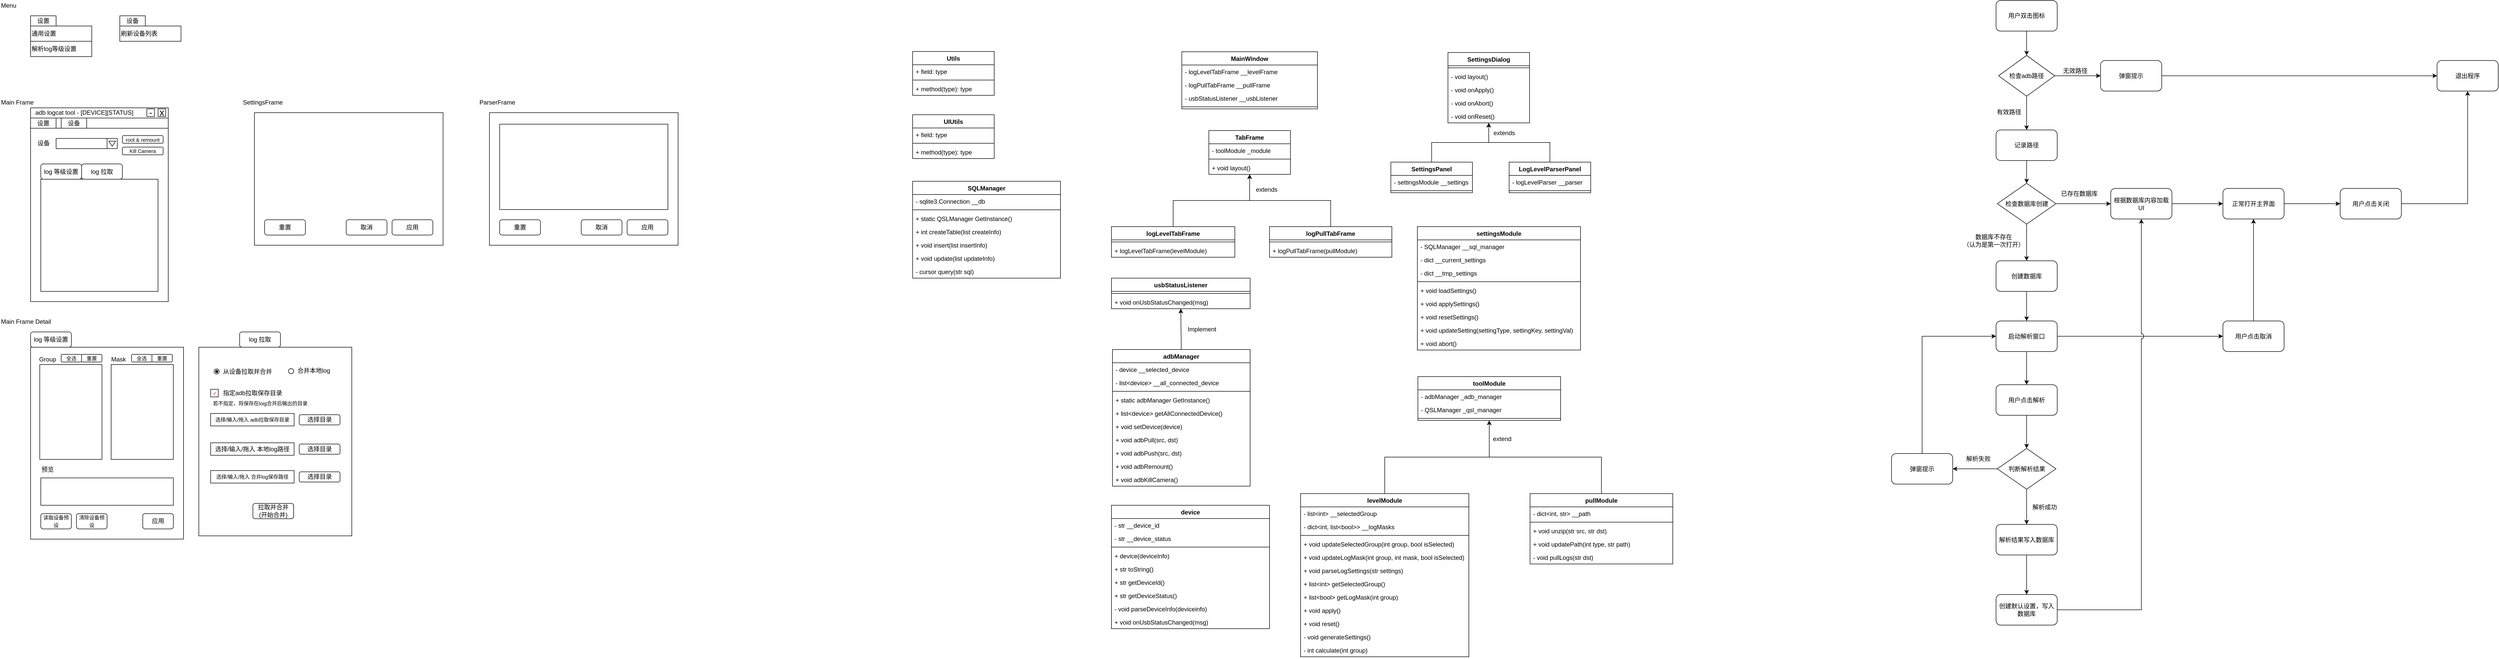 <mxfile version="17.2.4" type="device"><diagram id="E1BWxBgzoYk87WZ7pJSd" name="第 1 页"><mxGraphModel dx="946" dy="620" grid="1" gridSize="10" guides="1" tooltips="1" connect="1" arrows="1" fold="1" page="1" pageScale="1" pageWidth="1169" pageHeight="827" math="0" shadow="0"><root><mxCell id="0"/><mxCell id="1" parent="0"/><mxCell id="M-EVTPEaWG98--eWd3IV-1" value="" style="rounded=0;whiteSpace=wrap;html=1;" parent="1" vertex="1"><mxGeometry x="80" y="250.5" width="270" height="380" as="geometry"/></mxCell><mxCell id="M-EVTPEaWG98--eWd3IV-3" value="" style="rounded=0;whiteSpace=wrap;html=1;" parent="1" vertex="1"><mxGeometry x="80" y="250.5" width="270" height="20" as="geometry"/></mxCell><mxCell id="M-EVTPEaWG98--eWd3IV-4" value="&lt;span style=&quot;font-size: 18px&quot;&gt;-&lt;/span&gt;" style="rounded=0;whiteSpace=wrap;html=1;verticalAlign=middle;" parent="1" vertex="1"><mxGeometry x="308" y="252.5" width="15" height="15" as="geometry"/></mxCell><mxCell id="M-EVTPEaWG98--eWd3IV-6" value="&lt;span style=&quot;font-size: 18px&quot;&gt;x&lt;/span&gt;" style="rounded=0;whiteSpace=wrap;html=1;verticalAlign=middle;" parent="1" vertex="1"><mxGeometry x="330" y="252.5" width="15" height="15" as="geometry"/></mxCell><mxCell id="M-EVTPEaWG98--eWd3IV-7" value="" style="rounded=0;whiteSpace=wrap;html=1;verticalAlign=middle;" parent="1" vertex="1"><mxGeometry x="80" y="270.5" width="270" height="20" as="geometry"/></mxCell><mxCell id="M-EVTPEaWG98--eWd3IV-8" value="adb logcat tool - [DEVICE][STATUS]" style="text;html=1;align=center;verticalAlign=middle;resizable=0;points=[];autosize=1;strokeColor=none;" parent="1" vertex="1"><mxGeometry x="80" y="250" width="210" height="20" as="geometry"/></mxCell><mxCell id="M-EVTPEaWG98--eWd3IV-9" value="设置" style="rounded=0;whiteSpace=wrap;html=1;verticalAlign=middle;" parent="1" vertex="1"><mxGeometry x="80" y="270.5" width="50" height="20" as="geometry"/></mxCell><mxCell id="M-EVTPEaWG98--eWd3IV-10" value="设备" style="rounded=0;whiteSpace=wrap;html=1;verticalAlign=middle;" parent="1" vertex="1"><mxGeometry x="140" y="270.5" width="50" height="20" as="geometry"/></mxCell><mxCell id="M-EVTPEaWG98--eWd3IV-11" value="" style="rounded=0;whiteSpace=wrap;html=1;verticalAlign=middle;" parent="1" vertex="1"><mxGeometry x="130" y="310.5" width="120" height="20" as="geometry"/></mxCell><mxCell id="M-EVTPEaWG98--eWd3IV-12" value="" style="rounded=0;whiteSpace=wrap;html=1;verticalAlign=middle;" parent="1" vertex="1"><mxGeometry x="230" y="310.5" width="20" height="20" as="geometry"/></mxCell><mxCell id="M-EVTPEaWG98--eWd3IV-13" value="" style="triangle;whiteSpace=wrap;html=1;verticalAlign=middle;rotation=90;" parent="1" vertex="1"><mxGeometry x="235" y="314.17" width="10" height="13.33" as="geometry"/></mxCell><mxCell id="M-EVTPEaWG98--eWd3IV-14" value="设备" style="text;html=1;align=center;verticalAlign=middle;resizable=0;points=[];autosize=1;strokeColor=none;" parent="1" vertex="1"><mxGeometry x="85" y="310.17" width="40" height="20" as="geometry"/></mxCell><mxCell id="M-EVTPEaWG98--eWd3IV-15" value="&lt;font style=&quot;font-size: 10px&quot;&gt;root &amp;amp; remount&lt;/font&gt;" style="rounded=1;whiteSpace=wrap;html=1;verticalAlign=middle;" parent="1" vertex="1"><mxGeometry x="260" y="305.01" width="80" height="14.99" as="geometry"/></mxCell><mxCell id="M-EVTPEaWG98--eWd3IV-16" value="" style="rounded=0;whiteSpace=wrap;html=1;verticalAlign=middle;" parent="1" vertex="1"><mxGeometry x="100" y="390.5" width="230" height="220" as="geometry"/></mxCell><mxCell id="M-EVTPEaWG98--eWd3IV-17" value="log 等级设置" style="rounded=1;whiteSpace=wrap;html=1;verticalAlign=middle;" parent="1" vertex="1"><mxGeometry x="100" y="360.5" width="80" height="30" as="geometry"/></mxCell><mxCell id="M-EVTPEaWG98--eWd3IV-18" value="log 拉取" style="rounded=1;whiteSpace=wrap;html=1;verticalAlign=middle;" parent="1" vertex="1"><mxGeometry x="180" y="360.5" width="80" height="30" as="geometry"/></mxCell><mxCell id="M-EVTPEaWG98--eWd3IV-19" value="" style="rounded=0;whiteSpace=wrap;html=1;verticalAlign=middle;" parent="1" vertex="1"><mxGeometry x="80" y="720" width="300" height="376.33" as="geometry"/></mxCell><mxCell id="M-EVTPEaWG98--eWd3IV-20" value="log 等级设置" style="rounded=1;whiteSpace=wrap;html=1;verticalAlign=middle;" parent="1" vertex="1"><mxGeometry x="80" y="690" width="80" height="30" as="geometry"/></mxCell><mxCell id="M-EVTPEaWG98--eWd3IV-21" value="" style="rounded=0;whiteSpace=wrap;html=1;verticalAlign=middle;" parent="1" vertex="1"><mxGeometry x="98" y="754" width="122" height="186" as="geometry"/></mxCell><mxCell id="M-EVTPEaWG98--eWd3IV-23" value="Group" style="text;html=1;align=center;verticalAlign=middle;resizable=0;points=[];autosize=1;strokeColor=none;" parent="1" vertex="1"><mxGeometry x="88" y="734" width="50" height="20" as="geometry"/></mxCell><mxCell id="M-EVTPEaWG98--eWd3IV-24" value="Mask" style="text;html=1;align=center;verticalAlign=middle;resizable=0;points=[];autosize=1;strokeColor=none;" parent="1" vertex="1"><mxGeometry x="232" y="734" width="40" height="20" as="geometry"/></mxCell><mxCell id="M-EVTPEaWG98--eWd3IV-25" value="" style="rounded=0;whiteSpace=wrap;html=1;verticalAlign=middle;" parent="1" vertex="1"><mxGeometry x="100" y="976.33" width="260" height="53.67" as="geometry"/></mxCell><mxCell id="M-EVTPEaWG98--eWd3IV-26" value="预览" style="text;html=1;align=center;verticalAlign=middle;resizable=0;points=[];autosize=1;strokeColor=none;" parent="1" vertex="1"><mxGeometry x="93" y="950" width="40" height="20" as="geometry"/></mxCell><mxCell id="M-EVTPEaWG98--eWd3IV-29" value="&lt;font style=&quot;font-size: 10px&quot;&gt;全选&lt;/font&gt;" style="rounded=1;whiteSpace=wrap;html=1;verticalAlign=middle;" parent="1" vertex="1"><mxGeometry x="140" y="734" width="40" height="15" as="geometry"/></mxCell><mxCell id="M-EVTPEaWG98--eWd3IV-30" value="&lt;font style=&quot;font-size: 10px&quot;&gt;重置&lt;/font&gt;" style="rounded=1;whiteSpace=wrap;html=1;verticalAlign=middle;" parent="1" vertex="1"><mxGeometry x="180" y="734" width="40" height="15" as="geometry"/></mxCell><mxCell id="M-EVTPEaWG98--eWd3IV-31" value="" style="rounded=0;whiteSpace=wrap;html=1;verticalAlign=middle;" parent="1" vertex="1"><mxGeometry x="238" y="754" width="122" height="186" as="geometry"/></mxCell><mxCell id="M-EVTPEaWG98--eWd3IV-35" value="&lt;font style=&quot;font-size: 10px&quot;&gt;全选&lt;/font&gt;" style="rounded=1;whiteSpace=wrap;html=1;verticalAlign=middle;" parent="1" vertex="1"><mxGeometry x="278" y="734" width="40" height="15" as="geometry"/></mxCell><mxCell id="M-EVTPEaWG98--eWd3IV-36" value="&lt;font style=&quot;font-size: 10px&quot;&gt;重置&lt;/font&gt;" style="rounded=1;whiteSpace=wrap;html=1;verticalAlign=middle;" parent="1" vertex="1"><mxGeometry x="318" y="734" width="40" height="15" as="geometry"/></mxCell><mxCell id="M-EVTPEaWG98--eWd3IV-38" value="&lt;font style=&quot;font-size: 10px&quot;&gt;读取设备预设&lt;/font&gt;" style="rounded=1;whiteSpace=wrap;html=1;verticalAlign=middle;" parent="1" vertex="1"><mxGeometry x="100" y="1046.33" width="60" height="30" as="geometry"/></mxCell><mxCell id="M-EVTPEaWG98--eWd3IV-39" value="&lt;font style=&quot;font-size: 10px&quot;&gt;清除设备预设&lt;/font&gt;" style="rounded=1;whiteSpace=wrap;html=1;verticalAlign=middle;" parent="1" vertex="1"><mxGeometry x="170" y="1046.33" width="60" height="30" as="geometry"/></mxCell><mxCell id="M-EVTPEaWG98--eWd3IV-40" value="应用" style="rounded=1;whiteSpace=wrap;html=1;verticalAlign=middle;" parent="1" vertex="1"><mxGeometry x="300" y="1046.33" width="60" height="30" as="geometry"/></mxCell><mxCell id="M-EVTPEaWG98--eWd3IV-41" value="" style="rounded=0;whiteSpace=wrap;html=1;verticalAlign=middle;" parent="1" vertex="1"><mxGeometry x="410" y="720" width="300" height="370" as="geometry"/></mxCell><mxCell id="M-EVTPEaWG98--eWd3IV-56" value="log 拉取" style="rounded=1;whiteSpace=wrap;html=1;verticalAlign=middle;" parent="1" vertex="1"><mxGeometry x="490" y="690" width="80" height="30" as="geometry"/></mxCell><mxCell id="M-EVTPEaWG98--eWd3IV-57" value="" style="ellipse;whiteSpace=wrap;html=1;verticalAlign=middle;" parent="1" vertex="1"><mxGeometry x="586" y="762" width="10" height="10" as="geometry"/></mxCell><mxCell id="M-EVTPEaWG98--eWd3IV-58" value="合并本地log" style="text;html=1;align=center;verticalAlign=middle;resizable=0;points=[];autosize=1;strokeColor=none;" parent="1" vertex="1"><mxGeometry x="595" y="756.33" width="80" height="20" as="geometry"/></mxCell><mxCell id="M-EVTPEaWG98--eWd3IV-62" value="" style="ellipse;whiteSpace=wrap;html=1;verticalAlign=middle;" parent="1" vertex="1"><mxGeometry x="440" y="762.67" width="10" height="10" as="geometry"/></mxCell><mxCell id="M-EVTPEaWG98--eWd3IV-63" value="从设备拉取并合并" style="text;html=1;align=center;verticalAlign=middle;resizable=0;points=[];autosize=1;strokeColor=none;" parent="1" vertex="1"><mxGeometry x="450" y="757.67" width="110" height="20" as="geometry"/></mxCell><mxCell id="M-EVTPEaWG98--eWd3IV-64" value="" style="ellipse;whiteSpace=wrap;html=1;aspect=fixed;verticalAlign=middle;fillColor=#000000;" parent="1" vertex="1"><mxGeometry x="442.5" y="765.17" width="5" height="5" as="geometry"/></mxCell><mxCell id="M-EVTPEaWG98--eWd3IV-65" value="选择/输入/拖入 本地log路径" style="rounded=0;whiteSpace=wrap;html=1;verticalAlign=middle;fillColor=#FFFFFF;" parent="1" vertex="1"><mxGeometry x="433.13" y="907.42" width="163.75" height="24.5" as="geometry"/></mxCell><mxCell id="M-EVTPEaWG98--eWd3IV-66" value="选择目录" style="rounded=1;whiteSpace=wrap;html=1;fillColor=#FFFFFF;verticalAlign=middle;" parent="1" vertex="1"><mxGeometry x="606.88" y="909.92" width="80" height="20" as="geometry"/></mxCell><mxCell id="M-EVTPEaWG98--eWd3IV-67" value="&lt;font style=&quot;font-size: 10px&quot;&gt;选择/输入/拖入 合并log保存路径&lt;/font&gt;" style="rounded=0;whiteSpace=wrap;html=1;verticalAlign=middle;fillColor=#FFFFFF;" parent="1" vertex="1"><mxGeometry x="433.13" y="961.92" width="163.75" height="24.5" as="geometry"/></mxCell><mxCell id="M-EVTPEaWG98--eWd3IV-68" value="选择目录" style="rounded=1;whiteSpace=wrap;html=1;fillColor=#FFFFFF;verticalAlign=middle;" parent="1" vertex="1"><mxGeometry x="606.88" y="964.42" width="80" height="20" as="geometry"/></mxCell><mxCell id="M-EVTPEaWG98--eWd3IV-69" value="拉取并合并&lt;br&gt;(开始合并)" style="rounded=1;whiteSpace=wrap;html=1;fillColor=#FFFFFF;verticalAlign=middle;" parent="1" vertex="1"><mxGeometry x="516" y="1026.33" width="80" height="30" as="geometry"/></mxCell><mxCell id="M-EVTPEaWG98--eWd3IV-70" value="通用设置" style="rounded=0;whiteSpace=wrap;html=1;fillColor=#FFFFFF;verticalAlign=middle;align=left;" parent="1" vertex="1"><mxGeometry x="80" y="90" width="120" height="30" as="geometry"/></mxCell><mxCell id="M-EVTPEaWG98--eWd3IV-72" value="刷新设备列表" style="rounded=0;whiteSpace=wrap;html=1;fillColor=#FFFFFF;verticalAlign=middle;align=left;" parent="1" vertex="1"><mxGeometry x="255" y="90" width="120" height="30" as="geometry"/></mxCell><mxCell id="M-EVTPEaWG98--eWd3IV-73" value="设置" style="rounded=0;whiteSpace=wrap;html=1;verticalAlign=middle;" parent="1" vertex="1"><mxGeometry x="80" y="70" width="50" height="20" as="geometry"/></mxCell><mxCell id="M-EVTPEaWG98--eWd3IV-74" value="设备" style="rounded=0;whiteSpace=wrap;html=1;verticalAlign=middle;" parent="1" vertex="1"><mxGeometry x="255" y="70" width="50" height="20" as="geometry"/></mxCell><mxCell id="M-EVTPEaWG98--eWd3IV-76" value="&lt;font style=&quot;font-size: 10px&quot;&gt;Kill Camera&lt;/font&gt;" style="rounded=1;whiteSpace=wrap;html=1;verticalAlign=middle;" parent="1" vertex="1"><mxGeometry x="260" y="327.5" width="80" height="15.17" as="geometry"/></mxCell><mxCell id="M-EVTPEaWG98--eWd3IV-77" value="Menu" style="text;html=1;align=left;verticalAlign=middle;resizable=0;points=[];autosize=1;strokeColor=none;" parent="1" vertex="1"><mxGeometry x="20" y="40" width="50" height="20" as="geometry"/></mxCell><mxCell id="M-EVTPEaWG98--eWd3IV-78" value="Main Frame" style="text;html=1;align=left;verticalAlign=middle;resizable=0;points=[];autosize=1;strokeColor=none;" parent="1" vertex="1"><mxGeometry x="20" y="230" width="80" height="20" as="geometry"/></mxCell><mxCell id="M-EVTPEaWG98--eWd3IV-79" value="Main Frame Detail" style="text;html=1;align=left;verticalAlign=middle;resizable=0;points=[];autosize=1;strokeColor=none;" parent="1" vertex="1"><mxGeometry x="20" y="660" width="110" height="20" as="geometry"/></mxCell><mxCell id="M-EVTPEaWG98--eWd3IV-80" value="" style="rounded=0;whiteSpace=wrap;html=1;fillColor=#FFFFFF;verticalAlign=middle;" parent="1" vertex="1"><mxGeometry x="519" y="260" width="370" height="260" as="geometry"/></mxCell><mxCell id="M-EVTPEaWG98--eWd3IV-81" value="应用" style="rounded=1;whiteSpace=wrap;html=1;fillColor=#FFFFFF;verticalAlign=middle;" parent="1" vertex="1"><mxGeometry x="789" y="470" width="80" height="30" as="geometry"/></mxCell><mxCell id="M-EVTPEaWG98--eWd3IV-82" value="取消" style="rounded=1;whiteSpace=wrap;html=1;fillColor=#FFFFFF;verticalAlign=middle;" parent="1" vertex="1"><mxGeometry x="699" y="470" width="80" height="30" as="geometry"/></mxCell><mxCell id="M-EVTPEaWG98--eWd3IV-83" value="重置" style="rounded=1;whiteSpace=wrap;html=1;fillColor=#FFFFFF;verticalAlign=middle;" parent="1" vertex="1"><mxGeometry x="539" y="470" width="80" height="30" as="geometry"/></mxCell><mxCell id="M-EVTPEaWG98--eWd3IV-84" value="解析log等级设置" style="rounded=0;whiteSpace=wrap;html=1;fillColor=#FFFFFF;verticalAlign=middle;align=left;" parent="1" vertex="1"><mxGeometry x="80" y="120" width="120" height="30" as="geometry"/></mxCell><mxCell id="M-EVTPEaWG98--eWd3IV-85" value="SettingsFrame" style="text;html=1;align=center;verticalAlign=middle;resizable=0;points=[];autosize=1;strokeColor=none;" parent="1" vertex="1"><mxGeometry x="490" y="230" width="90" height="20" as="geometry"/></mxCell><mxCell id="M-EVTPEaWG98--eWd3IV-86" value="" style="rounded=0;whiteSpace=wrap;html=1;fillColor=#FFFFFF;verticalAlign=middle;" parent="1" vertex="1"><mxGeometry x="980" y="260" width="370" height="260" as="geometry"/></mxCell><mxCell id="M-EVTPEaWG98--eWd3IV-87" value="" style="rounded=0;whiteSpace=wrap;html=1;fillColor=#FFFFFF;verticalAlign=middle;" parent="1" vertex="1"><mxGeometry x="1000" y="282.5" width="330" height="167.5" as="geometry"/></mxCell><mxCell id="M-EVTPEaWG98--eWd3IV-88" value="应用" style="rounded=1;whiteSpace=wrap;html=1;fillColor=#FFFFFF;verticalAlign=middle;" parent="1" vertex="1"><mxGeometry x="1250" y="470" width="80" height="30" as="geometry"/></mxCell><mxCell id="M-EVTPEaWG98--eWd3IV-89" value="取消" style="rounded=1;whiteSpace=wrap;html=1;fillColor=#FFFFFF;verticalAlign=middle;" parent="1" vertex="1"><mxGeometry x="1160" y="470" width="80" height="30" as="geometry"/></mxCell><mxCell id="M-EVTPEaWG98--eWd3IV-90" value="重置" style="rounded=1;whiteSpace=wrap;html=1;fillColor=#FFFFFF;verticalAlign=middle;" parent="1" vertex="1"><mxGeometry x="1000" y="470" width="80" height="30" as="geometry"/></mxCell><mxCell id="M-EVTPEaWG98--eWd3IV-91" value="ParserFrame" style="text;html=1;align=center;verticalAlign=middle;resizable=0;points=[];autosize=1;strokeColor=none;" parent="1" vertex="1"><mxGeometry x="950" y="230" width="90" height="20" as="geometry"/></mxCell><mxCell id="WRnalei7W7AX0aQiEV4--3" value="Utils" style="swimlane;fontStyle=1;align=center;verticalAlign=top;childLayout=stackLayout;horizontal=1;startSize=26;horizontalStack=0;resizeParent=1;resizeParentMax=0;resizeLast=0;collapsible=1;marginBottom=0;" parent="1" vertex="1"><mxGeometry x="1810" y="140" width="160" height="86" as="geometry"/></mxCell><mxCell id="WRnalei7W7AX0aQiEV4--4" value="+ field: type" style="text;strokeColor=none;fillColor=none;align=left;verticalAlign=top;spacingLeft=4;spacingRight=4;overflow=hidden;rotatable=0;points=[[0,0.5],[1,0.5]];portConstraint=eastwest;" parent="WRnalei7W7AX0aQiEV4--3" vertex="1"><mxGeometry y="26" width="160" height="26" as="geometry"/></mxCell><mxCell id="WRnalei7W7AX0aQiEV4--5" value="" style="line;strokeWidth=1;fillColor=none;align=left;verticalAlign=middle;spacingTop=-1;spacingLeft=3;spacingRight=3;rotatable=0;labelPosition=right;points=[];portConstraint=eastwest;" parent="WRnalei7W7AX0aQiEV4--3" vertex="1"><mxGeometry y="52" width="160" height="8" as="geometry"/></mxCell><mxCell id="WRnalei7W7AX0aQiEV4--6" value="+ method(type): type" style="text;strokeColor=none;fillColor=none;align=left;verticalAlign=top;spacingLeft=4;spacingRight=4;overflow=hidden;rotatable=0;points=[[0,0.5],[1,0.5]];portConstraint=eastwest;" parent="WRnalei7W7AX0aQiEV4--3" vertex="1"><mxGeometry y="60" width="160" height="26" as="geometry"/></mxCell><mxCell id="WRnalei7W7AX0aQiEV4--9" value="UIUtils" style="swimlane;fontStyle=1;align=center;verticalAlign=top;childLayout=stackLayout;horizontal=1;startSize=26;horizontalStack=0;resizeParent=1;resizeParentMax=0;resizeLast=0;collapsible=1;marginBottom=0;" parent="1" vertex="1"><mxGeometry x="1810" y="264" width="160" height="86" as="geometry"/></mxCell><mxCell id="WRnalei7W7AX0aQiEV4--10" value="+ field: type" style="text;strokeColor=none;fillColor=none;align=left;verticalAlign=top;spacingLeft=4;spacingRight=4;overflow=hidden;rotatable=0;points=[[0,0.5],[1,0.5]];portConstraint=eastwest;" parent="WRnalei7W7AX0aQiEV4--9" vertex="1"><mxGeometry y="26" width="160" height="26" as="geometry"/></mxCell><mxCell id="WRnalei7W7AX0aQiEV4--11" value="" style="line;strokeWidth=1;fillColor=none;align=left;verticalAlign=middle;spacingTop=-1;spacingLeft=3;spacingRight=3;rotatable=0;labelPosition=right;points=[];portConstraint=eastwest;" parent="WRnalei7W7AX0aQiEV4--9" vertex="1"><mxGeometry y="52" width="160" height="8" as="geometry"/></mxCell><mxCell id="WRnalei7W7AX0aQiEV4--12" value="+ method(type): type" style="text;strokeColor=none;fillColor=none;align=left;verticalAlign=top;spacingLeft=4;spacingRight=4;overflow=hidden;rotatable=0;points=[[0,0.5],[1,0.5]];portConstraint=eastwest;" parent="WRnalei7W7AX0aQiEV4--9" vertex="1"><mxGeometry y="60" width="160" height="26" as="geometry"/></mxCell><mxCell id="WRnalei7W7AX0aQiEV4--13" value="SQLManager" style="swimlane;fontStyle=1;align=center;verticalAlign=top;childLayout=stackLayout;horizontal=1;startSize=26;horizontalStack=0;resizeParent=1;resizeParentMax=0;resizeLast=0;collapsible=1;marginBottom=0;" parent="1" vertex="1"><mxGeometry x="1810" y="394.5" width="290" height="190" as="geometry"/></mxCell><mxCell id="WRnalei7W7AX0aQiEV4--14" value="- sqlite3.Connection __db" style="text;strokeColor=none;fillColor=none;align=left;verticalAlign=top;spacingLeft=4;spacingRight=4;overflow=hidden;rotatable=0;points=[[0,0.5],[1,0.5]];portConstraint=eastwest;" parent="WRnalei7W7AX0aQiEV4--13" vertex="1"><mxGeometry y="26" width="290" height="26" as="geometry"/></mxCell><mxCell id="WRnalei7W7AX0aQiEV4--15" value="" style="line;strokeWidth=1;fillColor=none;align=left;verticalAlign=middle;spacingTop=-1;spacingLeft=3;spacingRight=3;rotatable=0;labelPosition=right;points=[];portConstraint=eastwest;" parent="WRnalei7W7AX0aQiEV4--13" vertex="1"><mxGeometry y="52" width="290" height="8" as="geometry"/></mxCell><mxCell id="WRnalei7W7AX0aQiEV4--16" value="+ static QSLManager GetInstance()" style="text;strokeColor=none;fillColor=none;align=left;verticalAlign=top;spacingLeft=4;spacingRight=4;overflow=hidden;rotatable=0;points=[[0,0.5],[1,0.5]];portConstraint=eastwest;" parent="WRnalei7W7AX0aQiEV4--13" vertex="1"><mxGeometry y="60" width="290" height="26" as="geometry"/></mxCell><mxCell id="7TmRSodoo9nKlyqg3F6T-1" value="+ int createTable(list createInfo)" style="text;strokeColor=none;fillColor=none;align=left;verticalAlign=top;spacingLeft=4;spacingRight=4;overflow=hidden;rotatable=0;points=[[0,0.5],[1,0.5]];portConstraint=eastwest;" parent="WRnalei7W7AX0aQiEV4--13" vertex="1"><mxGeometry y="86" width="290" height="26" as="geometry"/></mxCell><mxCell id="7TmRSodoo9nKlyqg3F6T-2" value="+ void insert(list insertInfo)" style="text;strokeColor=none;fillColor=none;align=left;verticalAlign=top;spacingLeft=4;spacingRight=4;overflow=hidden;rotatable=0;points=[[0,0.5],[1,0.5]];portConstraint=eastwest;" parent="WRnalei7W7AX0aQiEV4--13" vertex="1"><mxGeometry y="112" width="290" height="26" as="geometry"/></mxCell><mxCell id="7TmRSodoo9nKlyqg3F6T-3" value="+ void update(list updateInfo)" style="text;strokeColor=none;fillColor=none;align=left;verticalAlign=top;spacingLeft=4;spacingRight=4;overflow=hidden;rotatable=0;points=[[0,0.5],[1,0.5]];portConstraint=eastwest;" parent="WRnalei7W7AX0aQiEV4--13" vertex="1"><mxGeometry y="138" width="290" height="26" as="geometry"/></mxCell><mxCell id="7TmRSodoo9nKlyqg3F6T-5" value="- cursor query(str sql)" style="text;strokeColor=none;fillColor=none;align=left;verticalAlign=top;spacingLeft=4;spacingRight=4;overflow=hidden;rotatable=0;points=[[0,0.5],[1,0.5]];portConstraint=eastwest;" parent="WRnalei7W7AX0aQiEV4--13" vertex="1"><mxGeometry y="164" width="290" height="26" as="geometry"/></mxCell><mxCell id="ZV-wcsEbRJQroVuW-CFl-142" style="edgeStyle=orthogonalEdgeStyle;rounded=0;jumpStyle=arc;jumpSize=10;orthogonalLoop=1;jettySize=auto;html=1;" parent="1" source="WRnalei7W7AX0aQiEV4--17" target="ZV-wcsEbRJQroVuW-CFl-20" edge="1"><mxGeometry relative="1" as="geometry"/></mxCell><mxCell id="WRnalei7W7AX0aQiEV4--17" value="adbManager" style="swimlane;fontStyle=1;align=center;verticalAlign=top;childLayout=stackLayout;horizontal=1;startSize=26;horizontalStack=0;resizeParent=1;resizeParentMax=0;resizeLast=0;collapsible=1;marginBottom=0;" parent="1" vertex="1"><mxGeometry x="2202" y="724.5" width="270" height="268" as="geometry"/></mxCell><mxCell id="WRnalei7W7AX0aQiEV4--18" value="- device __selected_device" style="text;strokeColor=none;fillColor=none;align=left;verticalAlign=top;spacingLeft=4;spacingRight=4;overflow=hidden;rotatable=0;points=[[0,0.5],[1,0.5]];portConstraint=eastwest;" parent="WRnalei7W7AX0aQiEV4--17" vertex="1"><mxGeometry y="26" width="270" height="26" as="geometry"/></mxCell><mxCell id="ZV-wcsEbRJQroVuW-CFl-7" value="- list&lt;device&gt; __all_connected_device" style="text;strokeColor=none;fillColor=none;align=left;verticalAlign=top;spacingLeft=4;spacingRight=4;overflow=hidden;rotatable=0;points=[[0,0.5],[1,0.5]];portConstraint=eastwest;" parent="WRnalei7W7AX0aQiEV4--17" vertex="1"><mxGeometry y="52" width="270" height="26" as="geometry"/></mxCell><mxCell id="WRnalei7W7AX0aQiEV4--19" value="" style="line;strokeWidth=1;fillColor=none;align=left;verticalAlign=middle;spacingTop=-1;spacingLeft=3;spacingRight=3;rotatable=0;labelPosition=right;points=[];portConstraint=eastwest;" parent="WRnalei7W7AX0aQiEV4--17" vertex="1"><mxGeometry y="78" width="270" height="8" as="geometry"/></mxCell><mxCell id="WRnalei7W7AX0aQiEV4--20" value="+ static adbManager GetInstance()" style="text;strokeColor=none;fillColor=none;align=left;verticalAlign=top;spacingLeft=4;spacingRight=4;overflow=hidden;rotatable=0;points=[[0,0.5],[1,0.5]];portConstraint=eastwest;" parent="WRnalei7W7AX0aQiEV4--17" vertex="1"><mxGeometry y="86" width="270" height="26" as="geometry"/></mxCell><mxCell id="ZV-wcsEbRJQroVuW-CFl-3" value="+ list&lt;device&gt; getAllConnectedDevice()" style="text;strokeColor=none;fillColor=none;align=left;verticalAlign=top;spacingLeft=4;spacingRight=4;overflow=hidden;rotatable=0;points=[[0,0.5],[1,0.5]];portConstraint=eastwest;" parent="WRnalei7W7AX0aQiEV4--17" vertex="1"><mxGeometry y="112" width="270" height="26" as="geometry"/></mxCell><mxCell id="ZV-wcsEbRJQroVuW-CFl-2" value="+ void setDevice(device)" style="text;strokeColor=none;fillColor=none;align=left;verticalAlign=top;spacingLeft=4;spacingRight=4;overflow=hidden;rotatable=0;points=[[0,0.5],[1,0.5]];portConstraint=eastwest;" parent="WRnalei7W7AX0aQiEV4--17" vertex="1"><mxGeometry y="138" width="270" height="26" as="geometry"/></mxCell><mxCell id="ZV-wcsEbRJQroVuW-CFl-1" value="+ void adbPull(src, dst)" style="text;strokeColor=none;fillColor=none;align=left;verticalAlign=top;spacingLeft=4;spacingRight=4;overflow=hidden;rotatable=0;points=[[0,0.5],[1,0.5]];portConstraint=eastwest;" parent="WRnalei7W7AX0aQiEV4--17" vertex="1"><mxGeometry y="164" width="270" height="26" as="geometry"/></mxCell><mxCell id="ZV-wcsEbRJQroVuW-CFl-4" value="+ void adbPush(src, dst)" style="text;strokeColor=none;fillColor=none;align=left;verticalAlign=top;spacingLeft=4;spacingRight=4;overflow=hidden;rotatable=0;points=[[0,0.5],[1,0.5]];portConstraint=eastwest;" parent="WRnalei7W7AX0aQiEV4--17" vertex="1"><mxGeometry y="190" width="270" height="26" as="geometry"/></mxCell><mxCell id="ZV-wcsEbRJQroVuW-CFl-5" value="+ void adbRemount()" style="text;strokeColor=none;fillColor=none;align=left;verticalAlign=top;spacingLeft=4;spacingRight=4;overflow=hidden;rotatable=0;points=[[0,0.5],[1,0.5]];portConstraint=eastwest;" parent="WRnalei7W7AX0aQiEV4--17" vertex="1"><mxGeometry y="216" width="270" height="26" as="geometry"/></mxCell><mxCell id="ZV-wcsEbRJQroVuW-CFl-6" value="+ void adbKillCamera()" style="text;strokeColor=none;fillColor=none;align=left;verticalAlign=top;spacingLeft=4;spacingRight=4;overflow=hidden;rotatable=0;points=[[0,0.5],[1,0.5]];portConstraint=eastwest;" parent="WRnalei7W7AX0aQiEV4--17" vertex="1"><mxGeometry y="242" width="270" height="26" as="geometry"/></mxCell><mxCell id="WRnalei7W7AX0aQiEV4--21" value="device" style="swimlane;fontStyle=1;align=center;verticalAlign=top;childLayout=stackLayout;horizontal=1;startSize=26;horizontalStack=0;resizeParent=1;resizeParentMax=0;resizeLast=0;collapsible=1;marginBottom=0;" parent="1" vertex="1"><mxGeometry x="2200" y="1030" width="310" height="242" as="geometry"/></mxCell><mxCell id="WRnalei7W7AX0aQiEV4--22" value="- str __device_id" style="text;strokeColor=none;fillColor=none;align=left;verticalAlign=top;spacingLeft=4;spacingRight=4;overflow=hidden;rotatable=0;points=[[0,0.5],[1,0.5]];portConstraint=eastwest;" parent="WRnalei7W7AX0aQiEV4--21" vertex="1"><mxGeometry y="26" width="310" height="26" as="geometry"/></mxCell><mxCell id="ZV-wcsEbRJQroVuW-CFl-9" value="- str __device_status" style="text;strokeColor=none;fillColor=none;align=left;verticalAlign=top;spacingLeft=4;spacingRight=4;overflow=hidden;rotatable=0;points=[[0,0.5],[1,0.5]];portConstraint=eastwest;" parent="WRnalei7W7AX0aQiEV4--21" vertex="1"><mxGeometry y="52" width="310" height="26" as="geometry"/></mxCell><mxCell id="WRnalei7W7AX0aQiEV4--23" value="" style="line;strokeWidth=1;fillColor=none;align=left;verticalAlign=middle;spacingTop=-1;spacingLeft=3;spacingRight=3;rotatable=0;labelPosition=right;points=[];portConstraint=eastwest;" parent="WRnalei7W7AX0aQiEV4--21" vertex="1"><mxGeometry y="78" width="310" height="8" as="geometry"/></mxCell><mxCell id="WRnalei7W7AX0aQiEV4--24" value="+ device(deviceInfo)" style="text;strokeColor=none;fillColor=none;align=left;verticalAlign=top;spacingLeft=4;spacingRight=4;overflow=hidden;rotatable=0;points=[[0,0.5],[1,0.5]];portConstraint=eastwest;" parent="WRnalei7W7AX0aQiEV4--21" vertex="1"><mxGeometry y="86" width="310" height="26" as="geometry"/></mxCell><mxCell id="ZV-wcsEbRJQroVuW-CFl-12" value="+ str toString()" style="text;strokeColor=none;fillColor=none;align=left;verticalAlign=top;spacingLeft=4;spacingRight=4;overflow=hidden;rotatable=0;points=[[0,0.5],[1,0.5]];portConstraint=eastwest;" parent="WRnalei7W7AX0aQiEV4--21" vertex="1"><mxGeometry y="112" width="310" height="26" as="geometry"/></mxCell><mxCell id="ZV-wcsEbRJQroVuW-CFl-13" value="+ str getDeviceId()" style="text;strokeColor=none;fillColor=none;align=left;verticalAlign=top;spacingLeft=4;spacingRight=4;overflow=hidden;rotatable=0;points=[[0,0.5],[1,0.5]];portConstraint=eastwest;" parent="WRnalei7W7AX0aQiEV4--21" vertex="1"><mxGeometry y="138" width="310" height="26" as="geometry"/></mxCell><mxCell id="ZV-wcsEbRJQroVuW-CFl-14" value="+ str getDeviceStatus()" style="text;strokeColor=none;fillColor=none;align=left;verticalAlign=top;spacingLeft=4;spacingRight=4;overflow=hidden;rotatable=0;points=[[0,0.5],[1,0.5]];portConstraint=eastwest;" parent="WRnalei7W7AX0aQiEV4--21" vertex="1"><mxGeometry y="164" width="310" height="26" as="geometry"/></mxCell><mxCell id="ZV-wcsEbRJQroVuW-CFl-11" value="- void parseDeviceInfo(deviceinfo)" style="text;strokeColor=none;fillColor=none;align=left;verticalAlign=top;spacingLeft=4;spacingRight=4;overflow=hidden;rotatable=0;points=[[0,0.5],[1,0.5]];portConstraint=eastwest;" parent="WRnalei7W7AX0aQiEV4--21" vertex="1"><mxGeometry y="190" width="310" height="26" as="geometry"/></mxCell><mxCell id="ZV-wcsEbRJQroVuW-CFl-143" value="+ void onUsbStatusChanged(msg)" style="text;strokeColor=none;fillColor=none;align=left;verticalAlign=top;spacingLeft=4;spacingRight=4;overflow=hidden;rotatable=0;points=[[0,0.5],[1,0.5]];portConstraint=eastwest;" parent="WRnalei7W7AX0aQiEV4--21" vertex="1"><mxGeometry y="216" width="310" height="26" as="geometry"/></mxCell><mxCell id="ZV-wcsEbRJQroVuW-CFl-15" value="toolModule" style="swimlane;fontStyle=1;align=center;verticalAlign=top;childLayout=stackLayout;horizontal=1;startSize=26;horizontalStack=0;resizeParent=1;resizeParentMax=0;resizeLast=0;collapsible=1;marginBottom=0;" parent="1" vertex="1"><mxGeometry x="2801" y="777.67" width="280" height="86" as="geometry"/></mxCell><mxCell id="ZV-wcsEbRJQroVuW-CFl-16" value="- adbManager _adb_manager" style="text;strokeColor=none;fillColor=none;align=left;verticalAlign=top;spacingLeft=4;spacingRight=4;overflow=hidden;rotatable=0;points=[[0,0.5],[1,0.5]];portConstraint=eastwest;" parent="ZV-wcsEbRJQroVuW-CFl-15" vertex="1"><mxGeometry y="26" width="280" height="26" as="geometry"/></mxCell><mxCell id="ZV-wcsEbRJQroVuW-CFl-19" value="- QSLManager _qsl_manager" style="text;strokeColor=none;fillColor=none;align=left;verticalAlign=top;spacingLeft=4;spacingRight=4;overflow=hidden;rotatable=0;points=[[0,0.5],[1,0.5]];portConstraint=eastwest;" parent="ZV-wcsEbRJQroVuW-CFl-15" vertex="1"><mxGeometry y="52" width="280" height="26" as="geometry"/></mxCell><mxCell id="ZV-wcsEbRJQroVuW-CFl-17" value="" style="line;strokeWidth=1;fillColor=none;align=left;verticalAlign=middle;spacingTop=-1;spacingLeft=3;spacingRight=3;rotatable=0;labelPosition=right;points=[];portConstraint=eastwest;" parent="ZV-wcsEbRJQroVuW-CFl-15" vertex="1"><mxGeometry y="78" width="280" height="8" as="geometry"/></mxCell><mxCell id="ZV-wcsEbRJQroVuW-CFl-20" value="usbStatusListener" style="swimlane;fontStyle=1;align=center;verticalAlign=top;childLayout=stackLayout;horizontal=1;startSize=26;horizontalStack=0;resizeParent=1;resizeParentMax=0;resizeLast=0;collapsible=1;marginBottom=0;" parent="1" vertex="1"><mxGeometry x="2200" y="584.5" width="272" height="60" as="geometry"/></mxCell><mxCell id="ZV-wcsEbRJQroVuW-CFl-22" value="" style="line;strokeWidth=1;fillColor=none;align=left;verticalAlign=middle;spacingTop=-1;spacingLeft=3;spacingRight=3;rotatable=0;labelPosition=right;points=[];portConstraint=eastwest;" parent="ZV-wcsEbRJQroVuW-CFl-20" vertex="1"><mxGeometry y="26" width="272" height="8" as="geometry"/></mxCell><mxCell id="ZV-wcsEbRJQroVuW-CFl-23" value="+ void onUsbStatusChanged(msg)" style="text;strokeColor=none;fillColor=none;align=left;verticalAlign=top;spacingLeft=4;spacingRight=4;overflow=hidden;rotatable=0;points=[[0,0.5],[1,0.5]];portConstraint=eastwest;" parent="ZV-wcsEbRJQroVuW-CFl-20" vertex="1"><mxGeometry y="34" width="272" height="26" as="geometry"/></mxCell><mxCell id="ZV-wcsEbRJQroVuW-CFl-29" value="Implement" style="text;html=1;align=center;verticalAlign=middle;resizable=0;points=[];autosize=1;strokeColor=none;fillColor=none;" parent="1" vertex="1"><mxGeometry x="2342" y="674.5" width="70" height="20" as="geometry"/></mxCell><mxCell id="ZV-wcsEbRJQroVuW-CFl-30" value="settingsModule" style="swimlane;fontStyle=1;align=center;verticalAlign=top;childLayout=stackLayout;horizontal=1;startSize=26;horizontalStack=0;resizeParent=1;resizeParentMax=0;resizeLast=0;collapsible=1;marginBottom=0;" parent="1" vertex="1"><mxGeometry x="2800" y="483.5" width="320" height="242" as="geometry"/></mxCell><mxCell id="ZV-wcsEbRJQroVuW-CFl-32" value="- SQLManager __sql_manager" style="text;strokeColor=none;fillColor=none;align=left;verticalAlign=top;spacingLeft=4;spacingRight=4;overflow=hidden;rotatable=0;points=[[0,0.5],[1,0.5]];portConstraint=eastwest;" parent="ZV-wcsEbRJQroVuW-CFl-30" vertex="1"><mxGeometry y="26" width="320" height="26" as="geometry"/></mxCell><mxCell id="ZV-wcsEbRJQroVuW-CFl-36" value="- dict __current_settings" style="text;strokeColor=none;fillColor=none;align=left;verticalAlign=top;spacingLeft=4;spacingRight=4;overflow=hidden;rotatable=0;points=[[0,0.5],[1,0.5]];portConstraint=eastwest;" parent="ZV-wcsEbRJQroVuW-CFl-30" vertex="1"><mxGeometry y="52" width="320" height="26" as="geometry"/></mxCell><mxCell id="ZV-wcsEbRJQroVuW-CFl-35" value="- dict __tmp_settings" style="text;strokeColor=none;fillColor=none;align=left;verticalAlign=top;spacingLeft=4;spacingRight=4;overflow=hidden;rotatable=0;points=[[0,0.5],[1,0.5]];portConstraint=eastwest;" parent="ZV-wcsEbRJQroVuW-CFl-30" vertex="1"><mxGeometry y="78" width="320" height="26" as="geometry"/></mxCell><mxCell id="ZV-wcsEbRJQroVuW-CFl-33" value="" style="line;strokeWidth=1;fillColor=none;align=left;verticalAlign=middle;spacingTop=-1;spacingLeft=3;spacingRight=3;rotatable=0;labelPosition=right;points=[];portConstraint=eastwest;" parent="ZV-wcsEbRJQroVuW-CFl-30" vertex="1"><mxGeometry y="104" width="320" height="8" as="geometry"/></mxCell><mxCell id="ZV-wcsEbRJQroVuW-CFl-34" value="+ void loadSettings()" style="text;strokeColor=none;fillColor=none;align=left;verticalAlign=top;spacingLeft=4;spacingRight=4;overflow=hidden;rotatable=0;points=[[0,0.5],[1,0.5]];portConstraint=eastwest;" parent="ZV-wcsEbRJQroVuW-CFl-30" vertex="1"><mxGeometry y="112" width="320" height="26" as="geometry"/></mxCell><mxCell id="ZV-wcsEbRJQroVuW-CFl-37" value="+ void applySettings()" style="text;strokeColor=none;fillColor=none;align=left;verticalAlign=top;spacingLeft=4;spacingRight=4;overflow=hidden;rotatable=0;points=[[0,0.5],[1,0.5]];portConstraint=eastwest;" parent="ZV-wcsEbRJQroVuW-CFl-30" vertex="1"><mxGeometry y="138" width="320" height="26" as="geometry"/></mxCell><mxCell id="ZV-wcsEbRJQroVuW-CFl-38" value="+ void resetSettings()" style="text;strokeColor=none;fillColor=none;align=left;verticalAlign=top;spacingLeft=4;spacingRight=4;overflow=hidden;rotatable=0;points=[[0,0.5],[1,0.5]];portConstraint=eastwest;" parent="ZV-wcsEbRJQroVuW-CFl-30" vertex="1"><mxGeometry y="164" width="320" height="26" as="geometry"/></mxCell><mxCell id="ZV-wcsEbRJQroVuW-CFl-40" value="+ void updateSetting(settingType, settingKey, settingVal)" style="text;strokeColor=none;fillColor=none;align=left;verticalAlign=top;spacingLeft=4;spacingRight=4;overflow=hidden;rotatable=0;points=[[0,0.5],[1,0.5]];portConstraint=eastwest;" parent="ZV-wcsEbRJQroVuW-CFl-30" vertex="1"><mxGeometry y="190" width="320" height="26" as="geometry"/></mxCell><mxCell id="ZV-wcsEbRJQroVuW-CFl-39" value="+ void abort()" style="text;strokeColor=none;fillColor=none;align=left;verticalAlign=top;spacingLeft=4;spacingRight=4;overflow=hidden;rotatable=0;points=[[0,0.5],[1,0.5]];portConstraint=eastwest;" parent="ZV-wcsEbRJQroVuW-CFl-30" vertex="1"><mxGeometry y="216" width="320" height="26" as="geometry"/></mxCell><mxCell id="ZV-wcsEbRJQroVuW-CFl-54" style="edgeStyle=orthogonalEdgeStyle;rounded=0;orthogonalLoop=1;jettySize=auto;html=1;" parent="1" source="ZV-wcsEbRJQroVuW-CFl-41" target="ZV-wcsEbRJQroVuW-CFl-49" edge="1"><mxGeometry relative="1" as="geometry"/></mxCell><mxCell id="ZV-wcsEbRJQroVuW-CFl-41" value="logLevelTabFrame" style="swimlane;fontStyle=1;align=center;verticalAlign=top;childLayout=stackLayout;horizontal=1;startSize=26;horizontalStack=0;resizeParent=1;resizeParentMax=0;resizeLast=0;collapsible=1;marginBottom=0;" parent="1" vertex="1"><mxGeometry x="2200" y="483.5" width="242" height="60" as="geometry"/></mxCell><mxCell id="ZV-wcsEbRJQroVuW-CFl-43" value="" style="line;strokeWidth=1;fillColor=none;align=left;verticalAlign=middle;spacingTop=-1;spacingLeft=3;spacingRight=3;rotatable=0;labelPosition=right;points=[];portConstraint=eastwest;" parent="ZV-wcsEbRJQroVuW-CFl-41" vertex="1"><mxGeometry y="26" width="242" height="8" as="geometry"/></mxCell><mxCell id="7TmRSodoo9nKlyqg3F6T-11" value="+ logLevelTabFrame(levelModule)" style="text;strokeColor=none;fillColor=none;align=left;verticalAlign=top;spacingLeft=4;spacingRight=4;overflow=hidden;rotatable=0;points=[[0,0.5],[1,0.5]];portConstraint=eastwest;" parent="ZV-wcsEbRJQroVuW-CFl-41" vertex="1"><mxGeometry y="34" width="242" height="26" as="geometry"/></mxCell><mxCell id="ZV-wcsEbRJQroVuW-CFl-55" style="edgeStyle=orthogonalEdgeStyle;rounded=0;orthogonalLoop=1;jettySize=auto;html=1;" parent="1" source="ZV-wcsEbRJQroVuW-CFl-45" target="ZV-wcsEbRJQroVuW-CFl-49" edge="1"><mxGeometry relative="1" as="geometry"/></mxCell><mxCell id="ZV-wcsEbRJQroVuW-CFl-45" value="logPullTabFrame" style="swimlane;fontStyle=1;align=center;verticalAlign=top;childLayout=stackLayout;horizontal=1;startSize=26;horizontalStack=0;resizeParent=1;resizeParentMax=0;resizeLast=0;collapsible=1;marginBottom=0;" parent="1" vertex="1"><mxGeometry x="2510" y="483.5" width="240" height="60" as="geometry"/></mxCell><mxCell id="ZV-wcsEbRJQroVuW-CFl-47" value="" style="line;strokeWidth=1;fillColor=none;align=left;verticalAlign=middle;spacingTop=-1;spacingLeft=3;spacingRight=3;rotatable=0;labelPosition=right;points=[];portConstraint=eastwest;" parent="ZV-wcsEbRJQroVuW-CFl-45" vertex="1"><mxGeometry y="26" width="240" height="8" as="geometry"/></mxCell><mxCell id="7TmRSodoo9nKlyqg3F6T-12" value="+ logPullTabFrame(pullModule)" style="text;strokeColor=none;fillColor=none;align=left;verticalAlign=top;spacingLeft=4;spacingRight=4;overflow=hidden;rotatable=0;points=[[0,0.5],[1,0.5]];portConstraint=eastwest;" parent="ZV-wcsEbRJQroVuW-CFl-45" vertex="1"><mxGeometry y="34" width="240" height="26" as="geometry"/></mxCell><mxCell id="ZV-wcsEbRJQroVuW-CFl-49" value="TabFrame" style="swimlane;fontStyle=1;align=center;verticalAlign=top;childLayout=stackLayout;horizontal=1;startSize=26;horizontalStack=0;resizeParent=1;resizeParentMax=0;resizeLast=0;collapsible=1;marginBottom=0;" parent="1" vertex="1"><mxGeometry x="2391" y="295" width="160" height="86" as="geometry"/></mxCell><mxCell id="ZV-wcsEbRJQroVuW-CFl-50" value="- toolModule _module" style="text;strokeColor=none;fillColor=none;align=left;verticalAlign=top;spacingLeft=4;spacingRight=4;overflow=hidden;rotatable=0;points=[[0,0.5],[1,0.5]];portConstraint=eastwest;" parent="ZV-wcsEbRJQroVuW-CFl-49" vertex="1"><mxGeometry y="26" width="160" height="26" as="geometry"/></mxCell><mxCell id="ZV-wcsEbRJQroVuW-CFl-51" value="" style="line;strokeWidth=1;fillColor=none;align=left;verticalAlign=middle;spacingTop=-1;spacingLeft=3;spacingRight=3;rotatable=0;labelPosition=right;points=[];portConstraint=eastwest;" parent="ZV-wcsEbRJQroVuW-CFl-49" vertex="1"><mxGeometry y="52" width="160" height="8" as="geometry"/></mxCell><mxCell id="ZV-wcsEbRJQroVuW-CFl-52" value="+ void layout()" style="text;strokeColor=none;fillColor=none;align=left;verticalAlign=top;spacingLeft=4;spacingRight=4;overflow=hidden;rotatable=0;points=[[0,0.5],[1,0.5]];portConstraint=eastwest;" parent="ZV-wcsEbRJQroVuW-CFl-49" vertex="1"><mxGeometry y="60" width="160" height="26" as="geometry"/></mxCell><mxCell id="ZV-wcsEbRJQroVuW-CFl-57" value="extends" style="text;html=1;align=center;verticalAlign=middle;resizable=0;points=[];autosize=1;strokeColor=none;fillColor=none;" parent="1" vertex="1"><mxGeometry x="2474" y="401" width="60" height="20" as="geometry"/></mxCell><mxCell id="ZV-wcsEbRJQroVuW-CFl-58" value="MainWindow" style="swimlane;fontStyle=1;align=center;verticalAlign=top;childLayout=stackLayout;horizontal=1;startSize=26;horizontalStack=0;resizeParent=1;resizeParentMax=0;resizeLast=0;collapsible=1;marginBottom=0;" parent="1" vertex="1"><mxGeometry x="2338" y="140.5" width="266" height="112" as="geometry"/></mxCell><mxCell id="ZV-wcsEbRJQroVuW-CFl-59" value="- logLevelTabFrame __levelFrame" style="text;strokeColor=none;fillColor=none;align=left;verticalAlign=top;spacingLeft=4;spacingRight=4;overflow=hidden;rotatable=0;points=[[0,0.5],[1,0.5]];portConstraint=eastwest;" parent="ZV-wcsEbRJQroVuW-CFl-58" vertex="1"><mxGeometry y="26" width="266" height="26" as="geometry"/></mxCell><mxCell id="ZV-wcsEbRJQroVuW-CFl-66" value="- logPullTabFrame __pullFrame" style="text;strokeColor=none;fillColor=none;align=left;verticalAlign=top;spacingLeft=4;spacingRight=4;overflow=hidden;rotatable=0;points=[[0,0.5],[1,0.5]];portConstraint=eastwest;" parent="ZV-wcsEbRJQroVuW-CFl-58" vertex="1"><mxGeometry y="52" width="266" height="26" as="geometry"/></mxCell><mxCell id="ZV-wcsEbRJQroVuW-CFl-68" value="- usbStatusListener __usbListener" style="text;strokeColor=none;fillColor=none;align=left;verticalAlign=top;spacingLeft=4;spacingRight=4;overflow=hidden;rotatable=0;points=[[0,0.5],[1,0.5]];portConstraint=eastwest;" parent="ZV-wcsEbRJQroVuW-CFl-58" vertex="1"><mxGeometry y="78" width="266" height="26" as="geometry"/></mxCell><mxCell id="ZV-wcsEbRJQroVuW-CFl-60" value="" style="line;strokeWidth=1;fillColor=none;align=left;verticalAlign=middle;spacingTop=-1;spacingLeft=3;spacingRight=3;rotatable=0;labelPosition=right;points=[];portConstraint=eastwest;" parent="ZV-wcsEbRJQroVuW-CFl-58" vertex="1"><mxGeometry y="104" width="266" height="8" as="geometry"/></mxCell><mxCell id="ZV-wcsEbRJQroVuW-CFl-62" value="SettingsDialog" style="swimlane;fontStyle=1;align=center;verticalAlign=top;childLayout=stackLayout;horizontal=1;startSize=26;horizontalStack=0;resizeParent=1;resizeParentMax=0;resizeLast=0;collapsible=1;marginBottom=0;" parent="1" vertex="1"><mxGeometry x="2860" y="142" width="160" height="138" as="geometry"/></mxCell><mxCell id="ZV-wcsEbRJQroVuW-CFl-64" value="" style="line;strokeWidth=1;fillColor=none;align=left;verticalAlign=middle;spacingTop=-1;spacingLeft=3;spacingRight=3;rotatable=0;labelPosition=right;points=[];portConstraint=eastwest;" parent="ZV-wcsEbRJQroVuW-CFl-62" vertex="1"><mxGeometry y="26" width="160" height="8" as="geometry"/></mxCell><mxCell id="ZV-wcsEbRJQroVuW-CFl-65" value="- void layout()" style="text;strokeColor=none;fillColor=none;align=left;verticalAlign=top;spacingLeft=4;spacingRight=4;overflow=hidden;rotatable=0;points=[[0,0.5],[1,0.5]];portConstraint=eastwest;" parent="ZV-wcsEbRJQroVuW-CFl-62" vertex="1"><mxGeometry y="34" width="160" height="26" as="geometry"/></mxCell><mxCell id="ZV-wcsEbRJQroVuW-CFl-70" value="- void onApply()" style="text;strokeColor=none;fillColor=none;align=left;verticalAlign=top;spacingLeft=4;spacingRight=4;overflow=hidden;rotatable=0;points=[[0,0.5],[1,0.5]];portConstraint=eastwest;" parent="ZV-wcsEbRJQroVuW-CFl-62" vertex="1"><mxGeometry y="60" width="160" height="26" as="geometry"/></mxCell><mxCell id="ZV-wcsEbRJQroVuW-CFl-71" value="- void onAbort()" style="text;strokeColor=none;fillColor=none;align=left;verticalAlign=top;spacingLeft=4;spacingRight=4;overflow=hidden;rotatable=0;points=[[0,0.5],[1,0.5]];portConstraint=eastwest;" parent="ZV-wcsEbRJQroVuW-CFl-62" vertex="1"><mxGeometry y="86" width="160" height="26" as="geometry"/></mxCell><mxCell id="ZV-wcsEbRJQroVuW-CFl-72" value="- void onReset()" style="text;strokeColor=none;fillColor=none;align=left;verticalAlign=top;spacingLeft=4;spacingRight=4;overflow=hidden;rotatable=0;points=[[0,0.5],[1,0.5]];portConstraint=eastwest;" parent="ZV-wcsEbRJQroVuW-CFl-62" vertex="1"><mxGeometry y="112" width="160" height="26" as="geometry"/></mxCell><mxCell id="ZV-wcsEbRJQroVuW-CFl-85" style="edgeStyle=orthogonalEdgeStyle;rounded=0;orthogonalLoop=1;jettySize=auto;html=1;exitX=0.5;exitY=0;exitDx=0;exitDy=0;" parent="1" source="ZV-wcsEbRJQroVuW-CFl-73" target="ZV-wcsEbRJQroVuW-CFl-62" edge="1"><mxGeometry relative="1" as="geometry"/></mxCell><mxCell id="ZV-wcsEbRJQroVuW-CFl-73" value="SettingsPanel" style="swimlane;fontStyle=1;align=center;verticalAlign=top;childLayout=stackLayout;horizontal=1;startSize=26;horizontalStack=0;resizeParent=1;resizeParentMax=0;resizeLast=0;collapsible=1;marginBottom=0;" parent="1" vertex="1"><mxGeometry x="2748" y="357.01" width="160" height="60" as="geometry"/></mxCell><mxCell id="7TmRSodoo9nKlyqg3F6T-6" value="- settingsModule __settings" style="text;strokeColor=none;fillColor=none;align=left;verticalAlign=top;spacingLeft=4;spacingRight=4;overflow=hidden;rotatable=0;points=[[0,0.5],[1,0.5]];portConstraint=eastwest;" parent="ZV-wcsEbRJQroVuW-CFl-73" vertex="1"><mxGeometry y="26" width="160" height="26" as="geometry"/></mxCell><mxCell id="ZV-wcsEbRJQroVuW-CFl-74" value="" style="line;strokeWidth=1;fillColor=none;align=left;verticalAlign=middle;spacingTop=-1;spacingLeft=3;spacingRight=3;rotatable=0;labelPosition=right;points=[];portConstraint=eastwest;" parent="ZV-wcsEbRJQroVuW-CFl-73" vertex="1"><mxGeometry y="52" width="160" height="8" as="geometry"/></mxCell><mxCell id="ZV-wcsEbRJQroVuW-CFl-86" style="edgeStyle=orthogonalEdgeStyle;rounded=0;orthogonalLoop=1;jettySize=auto;html=1;" parent="1" source="ZV-wcsEbRJQroVuW-CFl-137" target="ZV-wcsEbRJQroVuW-CFl-62" edge="1"><mxGeometry relative="1" as="geometry"><mxPoint x="3060" y="357.01" as="sourcePoint"/></mxGeometry></mxCell><mxCell id="ZV-wcsEbRJQroVuW-CFl-87" value="extends" style="text;html=1;align=center;verticalAlign=middle;resizable=0;points=[];autosize=1;strokeColor=none;fillColor=none;" parent="1" vertex="1"><mxGeometry x="2940" y="290" width="60" height="20" as="geometry"/></mxCell><mxCell id="ZV-wcsEbRJQroVuW-CFl-91" value="" style="edgeStyle=orthogonalEdgeStyle;rounded=0;orthogonalLoop=1;jettySize=auto;html=1;" parent="1" source="ZV-wcsEbRJQroVuW-CFl-88" target="ZV-wcsEbRJQroVuW-CFl-89" edge="1"><mxGeometry relative="1" as="geometry"/></mxCell><mxCell id="ZV-wcsEbRJQroVuW-CFl-88" value="用户双击图标" style="rounded=1;whiteSpace=wrap;html=1;" parent="1" vertex="1"><mxGeometry x="3935" y="40" width="120" height="60" as="geometry"/></mxCell><mxCell id="ZV-wcsEbRJQroVuW-CFl-92" value="" style="edgeStyle=orthogonalEdgeStyle;rounded=0;orthogonalLoop=1;jettySize=auto;html=1;" parent="1" source="ZV-wcsEbRJQroVuW-CFl-89" target="ZV-wcsEbRJQroVuW-CFl-90" edge="1"><mxGeometry relative="1" as="geometry"/></mxCell><mxCell id="ZV-wcsEbRJQroVuW-CFl-95" value="" style="edgeStyle=orthogonalEdgeStyle;rounded=0;orthogonalLoop=1;jettySize=auto;html=1;" parent="1" source="ZV-wcsEbRJQroVuW-CFl-89" target="ZV-wcsEbRJQroVuW-CFl-94" edge="1"><mxGeometry relative="1" as="geometry"/></mxCell><mxCell id="ZV-wcsEbRJQroVuW-CFl-89" value="检查adb路径" style="rhombus;whiteSpace=wrap;html=1;" parent="1" vertex="1"><mxGeometry x="3940" y="147.67" width="110" height="80" as="geometry"/></mxCell><mxCell id="ZV-wcsEbRJQroVuW-CFl-103" style="edgeStyle=orthogonalEdgeStyle;rounded=0;orthogonalLoop=1;jettySize=auto;html=1;" parent="1" source="ZV-wcsEbRJQroVuW-CFl-90" target="ZV-wcsEbRJQroVuW-CFl-102" edge="1"><mxGeometry relative="1" as="geometry"/></mxCell><mxCell id="ZV-wcsEbRJQroVuW-CFl-90" value="弹窗提示" style="rounded=1;whiteSpace=wrap;html=1;" parent="1" vertex="1"><mxGeometry x="4140" y="157.67" width="120" height="60" as="geometry"/></mxCell><mxCell id="ZV-wcsEbRJQroVuW-CFl-93" value="无效路径" style="text;html=1;align=center;verticalAlign=middle;resizable=0;points=[];autosize=1;strokeColor=none;fillColor=none;" parent="1" vertex="1"><mxGeometry x="4060" y="167.5" width="60" height="20" as="geometry"/></mxCell><mxCell id="ZV-wcsEbRJQroVuW-CFl-98" value="" style="edgeStyle=orthogonalEdgeStyle;rounded=0;orthogonalLoop=1;jettySize=auto;html=1;" parent="1" source="ZV-wcsEbRJQroVuW-CFl-94" target="ZV-wcsEbRJQroVuW-CFl-97" edge="1"><mxGeometry relative="1" as="geometry"/></mxCell><mxCell id="ZV-wcsEbRJQroVuW-CFl-94" value="记录路径" style="rounded=1;whiteSpace=wrap;html=1;" parent="1" vertex="1"><mxGeometry x="3935" y="293.83" width="120" height="60" as="geometry"/></mxCell><mxCell id="ZV-wcsEbRJQroVuW-CFl-96" value="有效路径" style="text;html=1;align=center;verticalAlign=middle;resizable=0;points=[];autosize=1;strokeColor=none;fillColor=none;" parent="1" vertex="1"><mxGeometry x="3930" y="248.83" width="60" height="20" as="geometry"/></mxCell><mxCell id="ZV-wcsEbRJQroVuW-CFl-104" style="edgeStyle=orthogonalEdgeStyle;rounded=0;orthogonalLoop=1;jettySize=auto;html=1;entryX=0;entryY=0.5;entryDx=0;entryDy=0;" parent="1" source="ZV-wcsEbRJQroVuW-CFl-97" target="ZV-wcsEbRJQroVuW-CFl-99" edge="1"><mxGeometry relative="1" as="geometry"/></mxCell><mxCell id="Z-Tk8WXZrTp3f76WcEGb-4" style="edgeStyle=orthogonalEdgeStyle;rounded=0;orthogonalLoop=1;jettySize=auto;html=1;exitX=0.5;exitY=1;exitDx=0;exitDy=0;entryX=0.5;entryY=0;entryDx=0;entryDy=0;" edge="1" parent="1" source="ZV-wcsEbRJQroVuW-CFl-97" target="ZV-wcsEbRJQroVuW-CFl-112"><mxGeometry relative="1" as="geometry"/></mxCell><mxCell id="ZV-wcsEbRJQroVuW-CFl-97" value="检查数据库创建" style="rhombus;whiteSpace=wrap;html=1;" parent="1" vertex="1"><mxGeometry x="3937.5" y="398.5" width="115" height="80" as="geometry"/></mxCell><mxCell id="ZV-wcsEbRJQroVuW-CFl-106" style="edgeStyle=orthogonalEdgeStyle;rounded=0;orthogonalLoop=1;jettySize=auto;html=1;" parent="1" source="ZV-wcsEbRJQroVuW-CFl-99" target="ZV-wcsEbRJQroVuW-CFl-100" edge="1"><mxGeometry relative="1" as="geometry"/></mxCell><mxCell id="ZV-wcsEbRJQroVuW-CFl-99" value="根据数据库内容加载UI" style="rounded=1;whiteSpace=wrap;html=1;" parent="1" vertex="1"><mxGeometry x="4160" y="408.5" width="120" height="60" as="geometry"/></mxCell><mxCell id="ZV-wcsEbRJQroVuW-CFl-107" style="edgeStyle=orthogonalEdgeStyle;rounded=0;orthogonalLoop=1;jettySize=auto;html=1;entryX=0;entryY=0.5;entryDx=0;entryDy=0;" parent="1" source="ZV-wcsEbRJQroVuW-CFl-100" target="ZV-wcsEbRJQroVuW-CFl-101" edge="1"><mxGeometry relative="1" as="geometry"/></mxCell><mxCell id="ZV-wcsEbRJQroVuW-CFl-100" value="正常打开主界面" style="rounded=1;whiteSpace=wrap;html=1;" parent="1" vertex="1"><mxGeometry x="4380" y="408.5" width="120" height="60" as="geometry"/></mxCell><mxCell id="Z-Tk8WXZrTp3f76WcEGb-2" style="edgeStyle=orthogonalEdgeStyle;rounded=0;orthogonalLoop=1;jettySize=auto;html=1;exitX=1;exitY=0.5;exitDx=0;exitDy=0;" edge="1" parent="1" source="ZV-wcsEbRJQroVuW-CFl-101" target="ZV-wcsEbRJQroVuW-CFl-102"><mxGeometry relative="1" as="geometry"/></mxCell><mxCell id="ZV-wcsEbRJQroVuW-CFl-101" value="用户点击关闭" style="rounded=1;whiteSpace=wrap;html=1;" parent="1" vertex="1"><mxGeometry x="4610" y="408.5" width="120" height="60" as="geometry"/></mxCell><mxCell id="ZV-wcsEbRJQroVuW-CFl-102" value="退出程序" style="rounded=1;whiteSpace=wrap;html=1;" parent="1" vertex="1"><mxGeometry x="4800" y="157.67" width="120" height="60" as="geometry"/></mxCell><mxCell id="ZV-wcsEbRJQroVuW-CFl-105" value="已存在数据库" style="text;html=1;align=center;verticalAlign=middle;resizable=0;points=[];autosize=1;strokeColor=none;fillColor=none;" parent="1" vertex="1"><mxGeometry x="4052.5" y="408.5" width="90" height="20" as="geometry"/></mxCell><mxCell id="ZV-wcsEbRJQroVuW-CFl-119" value="" style="edgeStyle=orthogonalEdgeStyle;rounded=0;orthogonalLoop=1;jettySize=auto;html=1;" parent="1" source="ZV-wcsEbRJQroVuW-CFl-108" target="ZV-wcsEbRJQroVuW-CFl-111" edge="1"><mxGeometry relative="1" as="geometry"/></mxCell><mxCell id="ZV-wcsEbRJQroVuW-CFl-108" value="用户点击解析" style="rounded=1;whiteSpace=wrap;html=1;" parent="1" vertex="1"><mxGeometry x="3935" y="793.5" width="120" height="60" as="geometry"/></mxCell><mxCell id="ZV-wcsEbRJQroVuW-CFl-118" value="" style="edgeStyle=orthogonalEdgeStyle;rounded=0;orthogonalLoop=1;jettySize=auto;html=1;" parent="1" source="ZV-wcsEbRJQroVuW-CFl-109" target="ZV-wcsEbRJQroVuW-CFl-108" edge="1"><mxGeometry relative="1" as="geometry"/></mxCell><mxCell id="ZV-wcsEbRJQroVuW-CFl-131" style="edgeStyle=orthogonalEdgeStyle;rounded=0;orthogonalLoop=1;jettySize=auto;html=1;jumpStyle=arc;jumpSize=10;" parent="1" source="ZV-wcsEbRJQroVuW-CFl-109" target="ZV-wcsEbRJQroVuW-CFl-129" edge="1"><mxGeometry relative="1" as="geometry"/></mxCell><mxCell id="ZV-wcsEbRJQroVuW-CFl-109" value="启动解析窗口" style="rounded=1;whiteSpace=wrap;html=1;" parent="1" vertex="1"><mxGeometry x="3935" y="668.5" width="120" height="60" as="geometry"/></mxCell><mxCell id="ZV-wcsEbRJQroVuW-CFl-116" value="" style="edgeStyle=orthogonalEdgeStyle;rounded=0;orthogonalLoop=1;jettySize=auto;html=1;" parent="1" source="ZV-wcsEbRJQroVuW-CFl-111" target="ZV-wcsEbRJQroVuW-CFl-115" edge="1"><mxGeometry relative="1" as="geometry"/></mxCell><mxCell id="Z-Tk8WXZrTp3f76WcEGb-3" style="edgeStyle=orthogonalEdgeStyle;rounded=0;orthogonalLoop=1;jettySize=auto;html=1;" edge="1" parent="1" source="ZV-wcsEbRJQroVuW-CFl-111" target="ZV-wcsEbRJQroVuW-CFl-113"><mxGeometry relative="1" as="geometry"/></mxCell><mxCell id="ZV-wcsEbRJQroVuW-CFl-111" value="判断解析结果" style="rhombus;whiteSpace=wrap;html=1;" parent="1" vertex="1"><mxGeometry x="3937.5" y="918.5" width="115" height="80" as="geometry"/></mxCell><mxCell id="Z-Tk8WXZrTp3f76WcEGb-6" style="edgeStyle=orthogonalEdgeStyle;rounded=0;orthogonalLoop=1;jettySize=auto;html=1;" edge="1" parent="1" source="ZV-wcsEbRJQroVuW-CFl-112" target="ZV-wcsEbRJQroVuW-CFl-109"><mxGeometry relative="1" as="geometry"/></mxCell><mxCell id="ZV-wcsEbRJQroVuW-CFl-112" value="创建数据库" style="rounded=1;whiteSpace=wrap;html=1;" parent="1" vertex="1"><mxGeometry x="3935" y="550.5" width="120" height="60" as="geometry"/></mxCell><mxCell id="ZV-wcsEbRJQroVuW-CFl-122" value="" style="edgeStyle=orthogonalEdgeStyle;rounded=0;orthogonalLoop=1;jettySize=auto;html=1;" parent="1" source="ZV-wcsEbRJQroVuW-CFl-113" target="ZV-wcsEbRJQroVuW-CFl-114" edge="1"><mxGeometry relative="1" as="geometry"/></mxCell><mxCell id="ZV-wcsEbRJQroVuW-CFl-113" value="解析结果写入数据库" style="rounded=1;whiteSpace=wrap;html=1;" parent="1" vertex="1"><mxGeometry x="3935" y="1067.5" width="120" height="60" as="geometry"/></mxCell><mxCell id="ZV-wcsEbRJQroVuW-CFl-123" style="edgeStyle=orthogonalEdgeStyle;rounded=0;orthogonalLoop=1;jettySize=auto;html=1;exitX=1;exitY=0.5;exitDx=0;exitDy=0;jumpStyle=arc;jumpSize=10;" parent="1" source="ZV-wcsEbRJQroVuW-CFl-114" target="ZV-wcsEbRJQroVuW-CFl-99" edge="1"><mxGeometry relative="1" as="geometry"/></mxCell><mxCell id="ZV-wcsEbRJQroVuW-CFl-114" value="创建默认设置，写入数据库" style="rounded=1;whiteSpace=wrap;html=1;" parent="1" vertex="1"><mxGeometry x="3935" y="1205" width="120" height="60" as="geometry"/></mxCell><mxCell id="ZV-wcsEbRJQroVuW-CFl-124" style="edgeStyle=orthogonalEdgeStyle;rounded=0;orthogonalLoop=1;jettySize=auto;html=1;entryX=0;entryY=0.5;entryDx=0;entryDy=0;" parent="1" source="ZV-wcsEbRJQroVuW-CFl-115" target="ZV-wcsEbRJQroVuW-CFl-109" edge="1"><mxGeometry relative="1" as="geometry"><Array as="points"><mxPoint x="3790" y="698.5"/></Array></mxGeometry></mxCell><mxCell id="ZV-wcsEbRJQroVuW-CFl-115" value="弹窗提示" style="rounded=1;whiteSpace=wrap;html=1;" parent="1" vertex="1"><mxGeometry x="3730" y="928.5" width="120" height="60" as="geometry"/></mxCell><mxCell id="ZV-wcsEbRJQroVuW-CFl-125" value="解析失败" style="text;html=1;align=center;verticalAlign=middle;resizable=0;points=[];autosize=1;strokeColor=none;fillColor=none;" parent="1" vertex="1"><mxGeometry x="3870" y="928.5" width="60" height="20" as="geometry"/></mxCell><mxCell id="ZV-wcsEbRJQroVuW-CFl-126" value="解析成功" style="text;html=1;align=center;verticalAlign=middle;resizable=0;points=[];autosize=1;strokeColor=none;fillColor=none;" parent="1" vertex="1"><mxGeometry x="4000" y="1023.5" width="60" height="20" as="geometry"/></mxCell><mxCell id="ZV-wcsEbRJQroVuW-CFl-127" value="数据库不存在&lt;br&gt;（认为是第一次打开）" style="text;html=1;align=center;verticalAlign=middle;resizable=0;points=[];autosize=1;strokeColor=none;fillColor=none;" parent="1" vertex="1"><mxGeometry x="3860" y="495.5" width="140" height="30" as="geometry"/></mxCell><mxCell id="Z-Tk8WXZrTp3f76WcEGb-1" style="edgeStyle=orthogonalEdgeStyle;rounded=0;orthogonalLoop=1;jettySize=auto;html=1;" edge="1" parent="1" source="ZV-wcsEbRJQroVuW-CFl-129" target="ZV-wcsEbRJQroVuW-CFl-100"><mxGeometry relative="1" as="geometry"/></mxCell><mxCell id="ZV-wcsEbRJQroVuW-CFl-129" value="用户点击取消" style="rounded=1;whiteSpace=wrap;html=1;" parent="1" vertex="1"><mxGeometry x="4380" y="668.5" width="120" height="60" as="geometry"/></mxCell><mxCell id="ZV-wcsEbRJQroVuW-CFl-137" value="LogLevelParserPanel" style="swimlane;fontStyle=1;align=center;verticalAlign=top;childLayout=stackLayout;horizontal=1;startSize=26;horizontalStack=0;resizeParent=1;resizeParentMax=0;resizeLast=0;collapsible=1;marginBottom=0;" parent="1" vertex="1"><mxGeometry x="2980" y="357.01" width="160" height="60" as="geometry"/></mxCell><mxCell id="ZV-wcsEbRJQroVuW-CFl-138" value="- logLevelParser __parser" style="text;strokeColor=none;fillColor=none;align=left;verticalAlign=top;spacingLeft=4;spacingRight=4;overflow=hidden;rotatable=0;points=[[0,0.5],[1,0.5]];portConstraint=eastwest;" parent="ZV-wcsEbRJQroVuW-CFl-137" vertex="1"><mxGeometry y="26" width="160" height="26" as="geometry"/></mxCell><mxCell id="ZV-wcsEbRJQroVuW-CFl-139" value="" style="line;strokeWidth=1;fillColor=none;align=left;verticalAlign=middle;spacingTop=-1;spacingLeft=3;spacingRight=3;rotatable=0;labelPosition=right;points=[];portConstraint=eastwest;" parent="ZV-wcsEbRJQroVuW-CFl-137" vertex="1"><mxGeometry y="52" width="160" height="8" as="geometry"/></mxCell><mxCell id="ZV-wcsEbRJQroVuW-CFl-161" style="edgeStyle=orthogonalEdgeStyle;rounded=0;jumpStyle=arc;jumpSize=10;orthogonalLoop=1;jettySize=auto;html=1;" parent="1" source="ZV-wcsEbRJQroVuW-CFl-152" target="ZV-wcsEbRJQroVuW-CFl-15" edge="1"><mxGeometry relative="1" as="geometry"/></mxCell><mxCell id="ZV-wcsEbRJQroVuW-CFl-152" value="levelModule" style="swimlane;fontStyle=1;align=center;verticalAlign=top;childLayout=stackLayout;horizontal=1;startSize=26;horizontalStack=0;resizeParent=1;resizeParentMax=0;resizeLast=0;collapsible=1;marginBottom=0;" parent="1" vertex="1"><mxGeometry x="2571" y="1007.17" width="330" height="320" as="geometry"/></mxCell><mxCell id="ZV-wcsEbRJQroVuW-CFl-166" value="- list&lt;int&gt; __selectedGroup" style="text;strokeColor=none;fillColor=none;align=left;verticalAlign=top;spacingLeft=4;spacingRight=4;overflow=hidden;rotatable=0;points=[[0,0.5],[1,0.5]];portConstraint=eastwest;" parent="ZV-wcsEbRJQroVuW-CFl-152" vertex="1"><mxGeometry y="26" width="330" height="26" as="geometry"/></mxCell><mxCell id="ZV-wcsEbRJQroVuW-CFl-167" value="- dict&lt;int, list&lt;bool&gt;&gt; __logMasks" style="text;strokeColor=none;fillColor=none;align=left;verticalAlign=top;spacingLeft=4;spacingRight=4;overflow=hidden;rotatable=0;points=[[0,0.5],[1,0.5]];portConstraint=eastwest;" parent="ZV-wcsEbRJQroVuW-CFl-152" vertex="1"><mxGeometry y="52" width="330" height="26" as="geometry"/></mxCell><mxCell id="ZV-wcsEbRJQroVuW-CFl-155" value="" style="line;strokeWidth=1;fillColor=none;align=left;verticalAlign=middle;spacingTop=-1;spacingLeft=3;spacingRight=3;rotatable=0;labelPosition=right;points=[];portConstraint=eastwest;" parent="ZV-wcsEbRJQroVuW-CFl-152" vertex="1"><mxGeometry y="78" width="330" height="8" as="geometry"/></mxCell><mxCell id="ZV-wcsEbRJQroVuW-CFl-164" value="+ void updateSelectedGroup(int group, bool isSelected)" style="text;strokeColor=none;fillColor=none;align=left;verticalAlign=top;spacingLeft=4;spacingRight=4;overflow=hidden;rotatable=0;points=[[0,0.5],[1,0.5]];portConstraint=eastwest;" parent="ZV-wcsEbRJQroVuW-CFl-152" vertex="1"><mxGeometry y="86" width="330" height="26" as="geometry"/></mxCell><mxCell id="ZV-wcsEbRJQroVuW-CFl-168" value="+ void updateLogMask(int group, int mask, bool isSelected)" style="text;strokeColor=none;fillColor=none;align=left;verticalAlign=top;spacingLeft=4;spacingRight=4;overflow=hidden;rotatable=0;points=[[0,0.5],[1,0.5]];portConstraint=eastwest;" parent="ZV-wcsEbRJQroVuW-CFl-152" vertex="1"><mxGeometry y="112" width="330" height="26" as="geometry"/></mxCell><mxCell id="ZV-wcsEbRJQroVuW-CFl-170" value="+ void parseLogSettings(str settings)" style="text;strokeColor=none;fillColor=none;align=left;verticalAlign=top;spacingLeft=4;spacingRight=4;overflow=hidden;rotatable=0;points=[[0,0.5],[1,0.5]];portConstraint=eastwest;" parent="ZV-wcsEbRJQroVuW-CFl-152" vertex="1"><mxGeometry y="138" width="330" height="26" as="geometry"/></mxCell><mxCell id="ZV-wcsEbRJQroVuW-CFl-171" value="+ list&lt;int&gt; getSelectedGroup()" style="text;strokeColor=none;fillColor=none;align=left;verticalAlign=top;spacingLeft=4;spacingRight=4;overflow=hidden;rotatable=0;points=[[0,0.5],[1,0.5]];portConstraint=eastwest;" parent="ZV-wcsEbRJQroVuW-CFl-152" vertex="1"><mxGeometry y="164" width="330" height="26" as="geometry"/></mxCell><mxCell id="ZV-wcsEbRJQroVuW-CFl-172" value="+ list&lt;bool&gt; getLogMask(int group)" style="text;strokeColor=none;fillColor=none;align=left;verticalAlign=top;spacingLeft=4;spacingRight=4;overflow=hidden;rotatable=0;points=[[0,0.5],[1,0.5]];portConstraint=eastwest;" parent="ZV-wcsEbRJQroVuW-CFl-152" vertex="1"><mxGeometry y="190" width="330" height="26" as="geometry"/></mxCell><mxCell id="ZV-wcsEbRJQroVuW-CFl-169" value="+ void apply()" style="text;strokeColor=none;fillColor=none;align=left;verticalAlign=top;spacingLeft=4;spacingRight=4;overflow=hidden;rotatable=0;points=[[0,0.5],[1,0.5]];portConstraint=eastwest;" parent="ZV-wcsEbRJQroVuW-CFl-152" vertex="1"><mxGeometry y="216" width="330" height="26" as="geometry"/></mxCell><mxCell id="ZV-wcsEbRJQroVuW-CFl-173" value="+ void reset()" style="text;strokeColor=none;fillColor=none;align=left;verticalAlign=top;spacingLeft=4;spacingRight=4;overflow=hidden;rotatable=0;points=[[0,0.5],[1,0.5]];portConstraint=eastwest;" parent="ZV-wcsEbRJQroVuW-CFl-152" vertex="1"><mxGeometry y="242" width="330" height="26" as="geometry"/></mxCell><mxCell id="ZV-wcsEbRJQroVuW-CFl-175" value="- void generateSettings()" style="text;strokeColor=none;fillColor=none;align=left;verticalAlign=top;spacingLeft=4;spacingRight=4;overflow=hidden;rotatable=0;points=[[0,0.5],[1,0.5]];portConstraint=eastwest;" parent="ZV-wcsEbRJQroVuW-CFl-152" vertex="1"><mxGeometry y="268" width="330" height="26" as="geometry"/></mxCell><mxCell id="ZV-wcsEbRJQroVuW-CFl-174" value="- int calculate(int group)" style="text;strokeColor=none;fillColor=none;align=left;verticalAlign=top;spacingLeft=4;spacingRight=4;overflow=hidden;rotatable=0;points=[[0,0.5],[1,0.5]];portConstraint=eastwest;" parent="ZV-wcsEbRJQroVuW-CFl-152" vertex="1"><mxGeometry y="294" width="330" height="26" as="geometry"/></mxCell><mxCell id="ZV-wcsEbRJQroVuW-CFl-162" style="edgeStyle=orthogonalEdgeStyle;rounded=0;jumpStyle=arc;jumpSize=10;orthogonalLoop=1;jettySize=auto;html=1;" parent="1" source="ZV-wcsEbRJQroVuW-CFl-157" target="ZV-wcsEbRJQroVuW-CFl-15" edge="1"><mxGeometry relative="1" as="geometry"/></mxCell><mxCell id="ZV-wcsEbRJQroVuW-CFl-157" value="pullModule" style="swimlane;fontStyle=1;align=center;verticalAlign=top;childLayout=stackLayout;horizontal=1;startSize=26;horizontalStack=0;resizeParent=1;resizeParentMax=0;resizeLast=0;collapsible=1;marginBottom=0;" parent="1" vertex="1"><mxGeometry x="3021" y="1007.17" width="280" height="138" as="geometry"/></mxCell><mxCell id="ZV-wcsEbRJQroVuW-CFl-183" value="- dict&lt;int, str&gt; __path" style="text;strokeColor=none;fillColor=none;align=left;verticalAlign=top;spacingLeft=4;spacingRight=4;overflow=hidden;rotatable=0;points=[[0,0.5],[1,0.5]];portConstraint=eastwest;" parent="ZV-wcsEbRJQroVuW-CFl-157" vertex="1"><mxGeometry y="26" width="280" height="26" as="geometry"/></mxCell><mxCell id="ZV-wcsEbRJQroVuW-CFl-158" value="" style="line;strokeWidth=1;fillColor=none;align=left;verticalAlign=middle;spacingTop=-1;spacingLeft=3;spacingRight=3;rotatable=0;labelPosition=right;points=[];portConstraint=eastwest;" parent="ZV-wcsEbRJQroVuW-CFl-157" vertex="1"><mxGeometry y="52" width="280" height="8" as="geometry"/></mxCell><mxCell id="ZV-wcsEbRJQroVuW-CFl-165" value="+ void unzip(str src, str dst)" style="text;strokeColor=none;fillColor=none;align=left;verticalAlign=top;spacingLeft=4;spacingRight=4;overflow=hidden;rotatable=0;points=[[0,0.5],[1,0.5]];portConstraint=eastwest;" parent="ZV-wcsEbRJQroVuW-CFl-157" vertex="1"><mxGeometry y="60" width="280" height="26" as="geometry"/></mxCell><mxCell id="ZV-wcsEbRJQroVuW-CFl-184" value="+ void updatePath(int type, str path)" style="text;strokeColor=none;fillColor=none;align=left;verticalAlign=top;spacingLeft=4;spacingRight=4;overflow=hidden;rotatable=0;points=[[0,0.5],[1,0.5]];portConstraint=eastwest;" parent="ZV-wcsEbRJQroVuW-CFl-157" vertex="1"><mxGeometry y="86" width="280" height="26" as="geometry"/></mxCell><mxCell id="ZV-wcsEbRJQroVuW-CFl-182" value="- void pullLogs(str dst)" style="text;strokeColor=none;fillColor=none;align=left;verticalAlign=top;spacingLeft=4;spacingRight=4;overflow=hidden;rotatable=0;points=[[0,0.5],[1,0.5]];portConstraint=eastwest;" parent="ZV-wcsEbRJQroVuW-CFl-157" vertex="1"><mxGeometry y="112" width="280" height="26" as="geometry"/></mxCell><mxCell id="ZV-wcsEbRJQroVuW-CFl-163" value="extend" style="text;html=1;align=center;verticalAlign=middle;resizable=0;points=[];autosize=1;strokeColor=none;fillColor=none;" parent="1" vertex="1"><mxGeometry x="2941" y="890.33" width="50" height="20" as="geometry"/></mxCell><mxCell id="ZV-wcsEbRJQroVuW-CFl-176" value="&lt;font style=&quot;font-size: 10px&quot;&gt;选择/输入/拖入 adb拉取保存目录&lt;/font&gt;" style="rounded=0;whiteSpace=wrap;html=1;verticalAlign=middle;fillColor=#FFFFFF;" parent="1" vertex="1"><mxGeometry x="433.13" y="849.92" width="163.75" height="24.5" as="geometry"/></mxCell><mxCell id="ZV-wcsEbRJQroVuW-CFl-177" value="选择目录" style="rounded=1;whiteSpace=wrap;html=1;fillColor=#FFFFFF;verticalAlign=middle;" parent="1" vertex="1"><mxGeometry x="606.88" y="852.42" width="80" height="20" as="geometry"/></mxCell><mxCell id="ZV-wcsEbRJQroVuW-CFl-178" value="" style="rounded=0;whiteSpace=wrap;html=1;" parent="1" vertex="1"><mxGeometry x="433.13" y="802.5" width="15" height="15" as="geometry"/></mxCell><mxCell id="ZV-wcsEbRJQroVuW-CFl-179" value="指定adb拉取保存目录" style="text;html=1;align=center;verticalAlign=middle;resizable=0;points=[];autosize=1;strokeColor=none;fillColor=none;" parent="1" vertex="1"><mxGeometry x="450.01" y="800" width="130" height="20" as="geometry"/></mxCell><mxCell id="ZV-wcsEbRJQroVuW-CFl-180" value="&lt;font color=&quot;#ff0000&quot;&gt;✓&lt;/font&gt;" style="text;html=1;align=center;verticalAlign=middle;resizable=0;points=[];autosize=1;strokeColor=none;fillColor=none;fontSize=10;" parent="1" vertex="1"><mxGeometry x="430.63" y="800" width="20" height="20" as="geometry"/></mxCell><mxCell id="ZV-wcsEbRJQroVuW-CFl-181" value="若不指定，将保存在loig合并后输出的目录" style="text;html=1;align=center;verticalAlign=middle;resizable=0;points=[];autosize=1;strokeColor=none;fillColor=none;fontSize=10;" parent="1" vertex="1"><mxGeometry x="430" y="820" width="200" height="20" as="geometry"/></mxCell></root></mxGraphModel></diagram></mxfile>